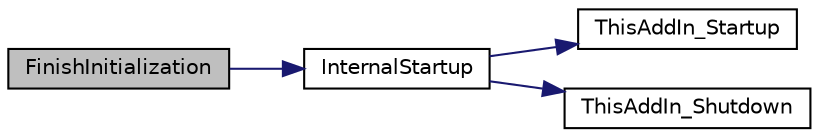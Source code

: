 digraph "FinishInitialization"
{
 // LATEX_PDF_SIZE
  edge [fontname="Helvetica",fontsize="10",labelfontname="Helvetica",labelfontsize="10"];
  node [fontname="Helvetica",fontsize="10",shape=record];
  rankdir="LR";
  Node48 [label="FinishInitialization",height=0.2,width=0.4,color="black", fillcolor="grey75", style="filled", fontcolor="black",tooltip=" "];
  Node48 -> Node49 [color="midnightblue",fontsize="10",style="solid",fontname="Helvetica"];
  Node49 [label="InternalStartup",height=0.2,width=0.4,color="black", fillcolor="white", style="filled",URL="$classviolet_1_1ThisAddIn.html#a26ae01369eb65c7f409a65bfbdb81c7e",tooltip="此為設計工具支援所需的方法 - 請勿使用程式碼編輯器 修改這個方法的內容。"];
  Node49 -> Node50 [color="midnightblue",fontsize="10",style="solid",fontname="Helvetica"];
  Node50 [label="ThisAddIn_Startup",height=0.2,width=0.4,color="black", fillcolor="white", style="filled",URL="$classviolet_1_1ThisAddIn.html#a03392f7510686e4f86aa4d269e28652f",tooltip=" "];
  Node49 -> Node51 [color="midnightblue",fontsize="10",style="solid",fontname="Helvetica"];
  Node51 [label="ThisAddIn_Shutdown",height=0.2,width=0.4,color="black", fillcolor="white", style="filled",URL="$classviolet_1_1ThisAddIn.html#a05e9750a6f355280f8bf49c1f57e5746",tooltip=" "];
}
